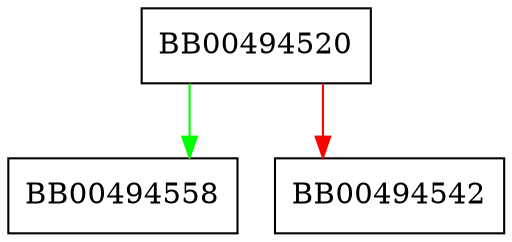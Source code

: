 digraph ssl_evp_md_fetch {
  node [shape="box"];
  graph [splines=ortho];
  BB00494520 -> BB00494558 [color="green"];
  BB00494520 -> BB00494542 [color="red"];
}